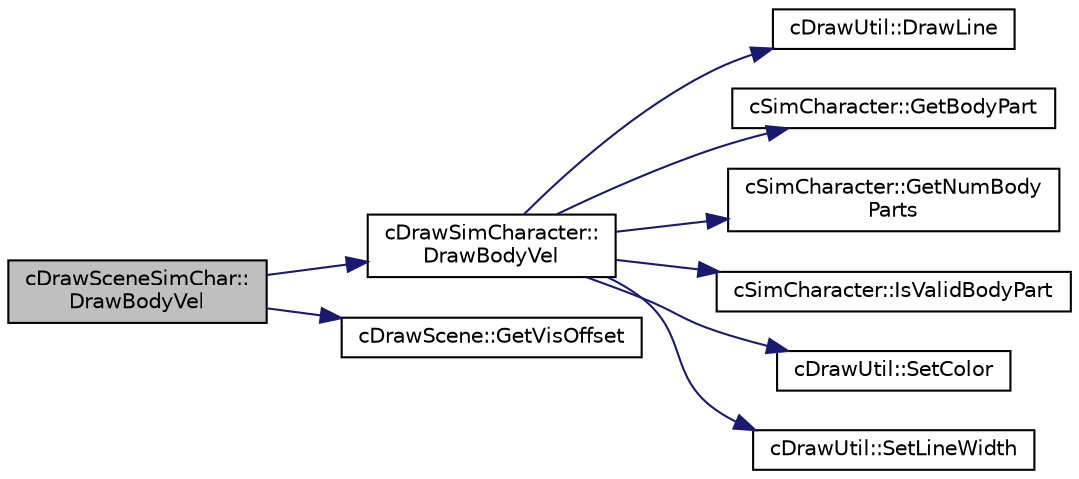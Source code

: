 digraph "cDrawSceneSimChar::DrawBodyVel"
{
 // LATEX_PDF_SIZE
  edge [fontname="Helvetica",fontsize="10",labelfontname="Helvetica",labelfontsize="10"];
  node [fontname="Helvetica",fontsize="10",shape=record];
  rankdir="LR";
  Node1 [label="cDrawSceneSimChar::\lDrawBodyVel",height=0.2,width=0.4,color="black", fillcolor="grey75", style="filled", fontcolor="black",tooltip=" "];
  Node1 -> Node2 [color="midnightblue",fontsize="10",style="solid",fontname="Helvetica"];
  Node2 [label="cDrawSimCharacter::\lDrawBodyVel",height=0.2,width=0.4,color="black", fillcolor="white", style="filled",URL="$classc_draw_sim_character.html#abd0b6e5f04ec9a03f4a0559c14b34b60",tooltip=" "];
  Node2 -> Node3 [color="midnightblue",fontsize="10",style="solid",fontname="Helvetica"];
  Node3 [label="cDrawUtil::DrawLine",height=0.2,width=0.4,color="black", fillcolor="white", style="filled",URL="$classc_draw_util.html#a3e0e6d5260b7fb9aa090d673bc2d1f0c",tooltip=" "];
  Node2 -> Node4 [color="midnightblue",fontsize="10",style="solid",fontname="Helvetica"];
  Node4 [label="cSimCharacter::GetBodyPart",height=0.2,width=0.4,color="black", fillcolor="white", style="filled",URL="$classc_sim_character.html#aa57c20d16c43f380913c9d289cfe2a66",tooltip=" "];
  Node2 -> Node5 [color="midnightblue",fontsize="10",style="solid",fontname="Helvetica"];
  Node5 [label="cSimCharacter::GetNumBody\lParts",height=0.2,width=0.4,color="black", fillcolor="white", style="filled",URL="$classc_sim_character.html#aa89bcdac2f31c2cad0cfb8a697d80330",tooltip=" "];
  Node2 -> Node6 [color="midnightblue",fontsize="10",style="solid",fontname="Helvetica"];
  Node6 [label="cSimCharacter::IsValidBodyPart",height=0.2,width=0.4,color="black", fillcolor="white", style="filled",URL="$classc_sim_character.html#af3b06c9e7a66f1f037d547455abee55f",tooltip=" "];
  Node2 -> Node7 [color="midnightblue",fontsize="10",style="solid",fontname="Helvetica"];
  Node7 [label="cDrawUtil::SetColor",height=0.2,width=0.4,color="black", fillcolor="white", style="filled",URL="$classc_draw_util.html#a4b68878bee6cbfe53db7dc6bb9e16f70",tooltip=" "];
  Node2 -> Node8 [color="midnightblue",fontsize="10",style="solid",fontname="Helvetica"];
  Node8 [label="cDrawUtil::SetLineWidth",height=0.2,width=0.4,color="black", fillcolor="white", style="filled",URL="$classc_draw_util.html#ade38eab887ec0dfe4b8f407474cb79a5",tooltip=" "];
  Node1 -> Node9 [color="midnightblue",fontsize="10",style="solid",fontname="Helvetica"];
  Node9 [label="cDrawScene::GetVisOffset",height=0.2,width=0.4,color="black", fillcolor="white", style="filled",URL="$classc_draw_scene.html#aaf338c70f467f81dfffd1313df9d437d",tooltip=" "];
}
